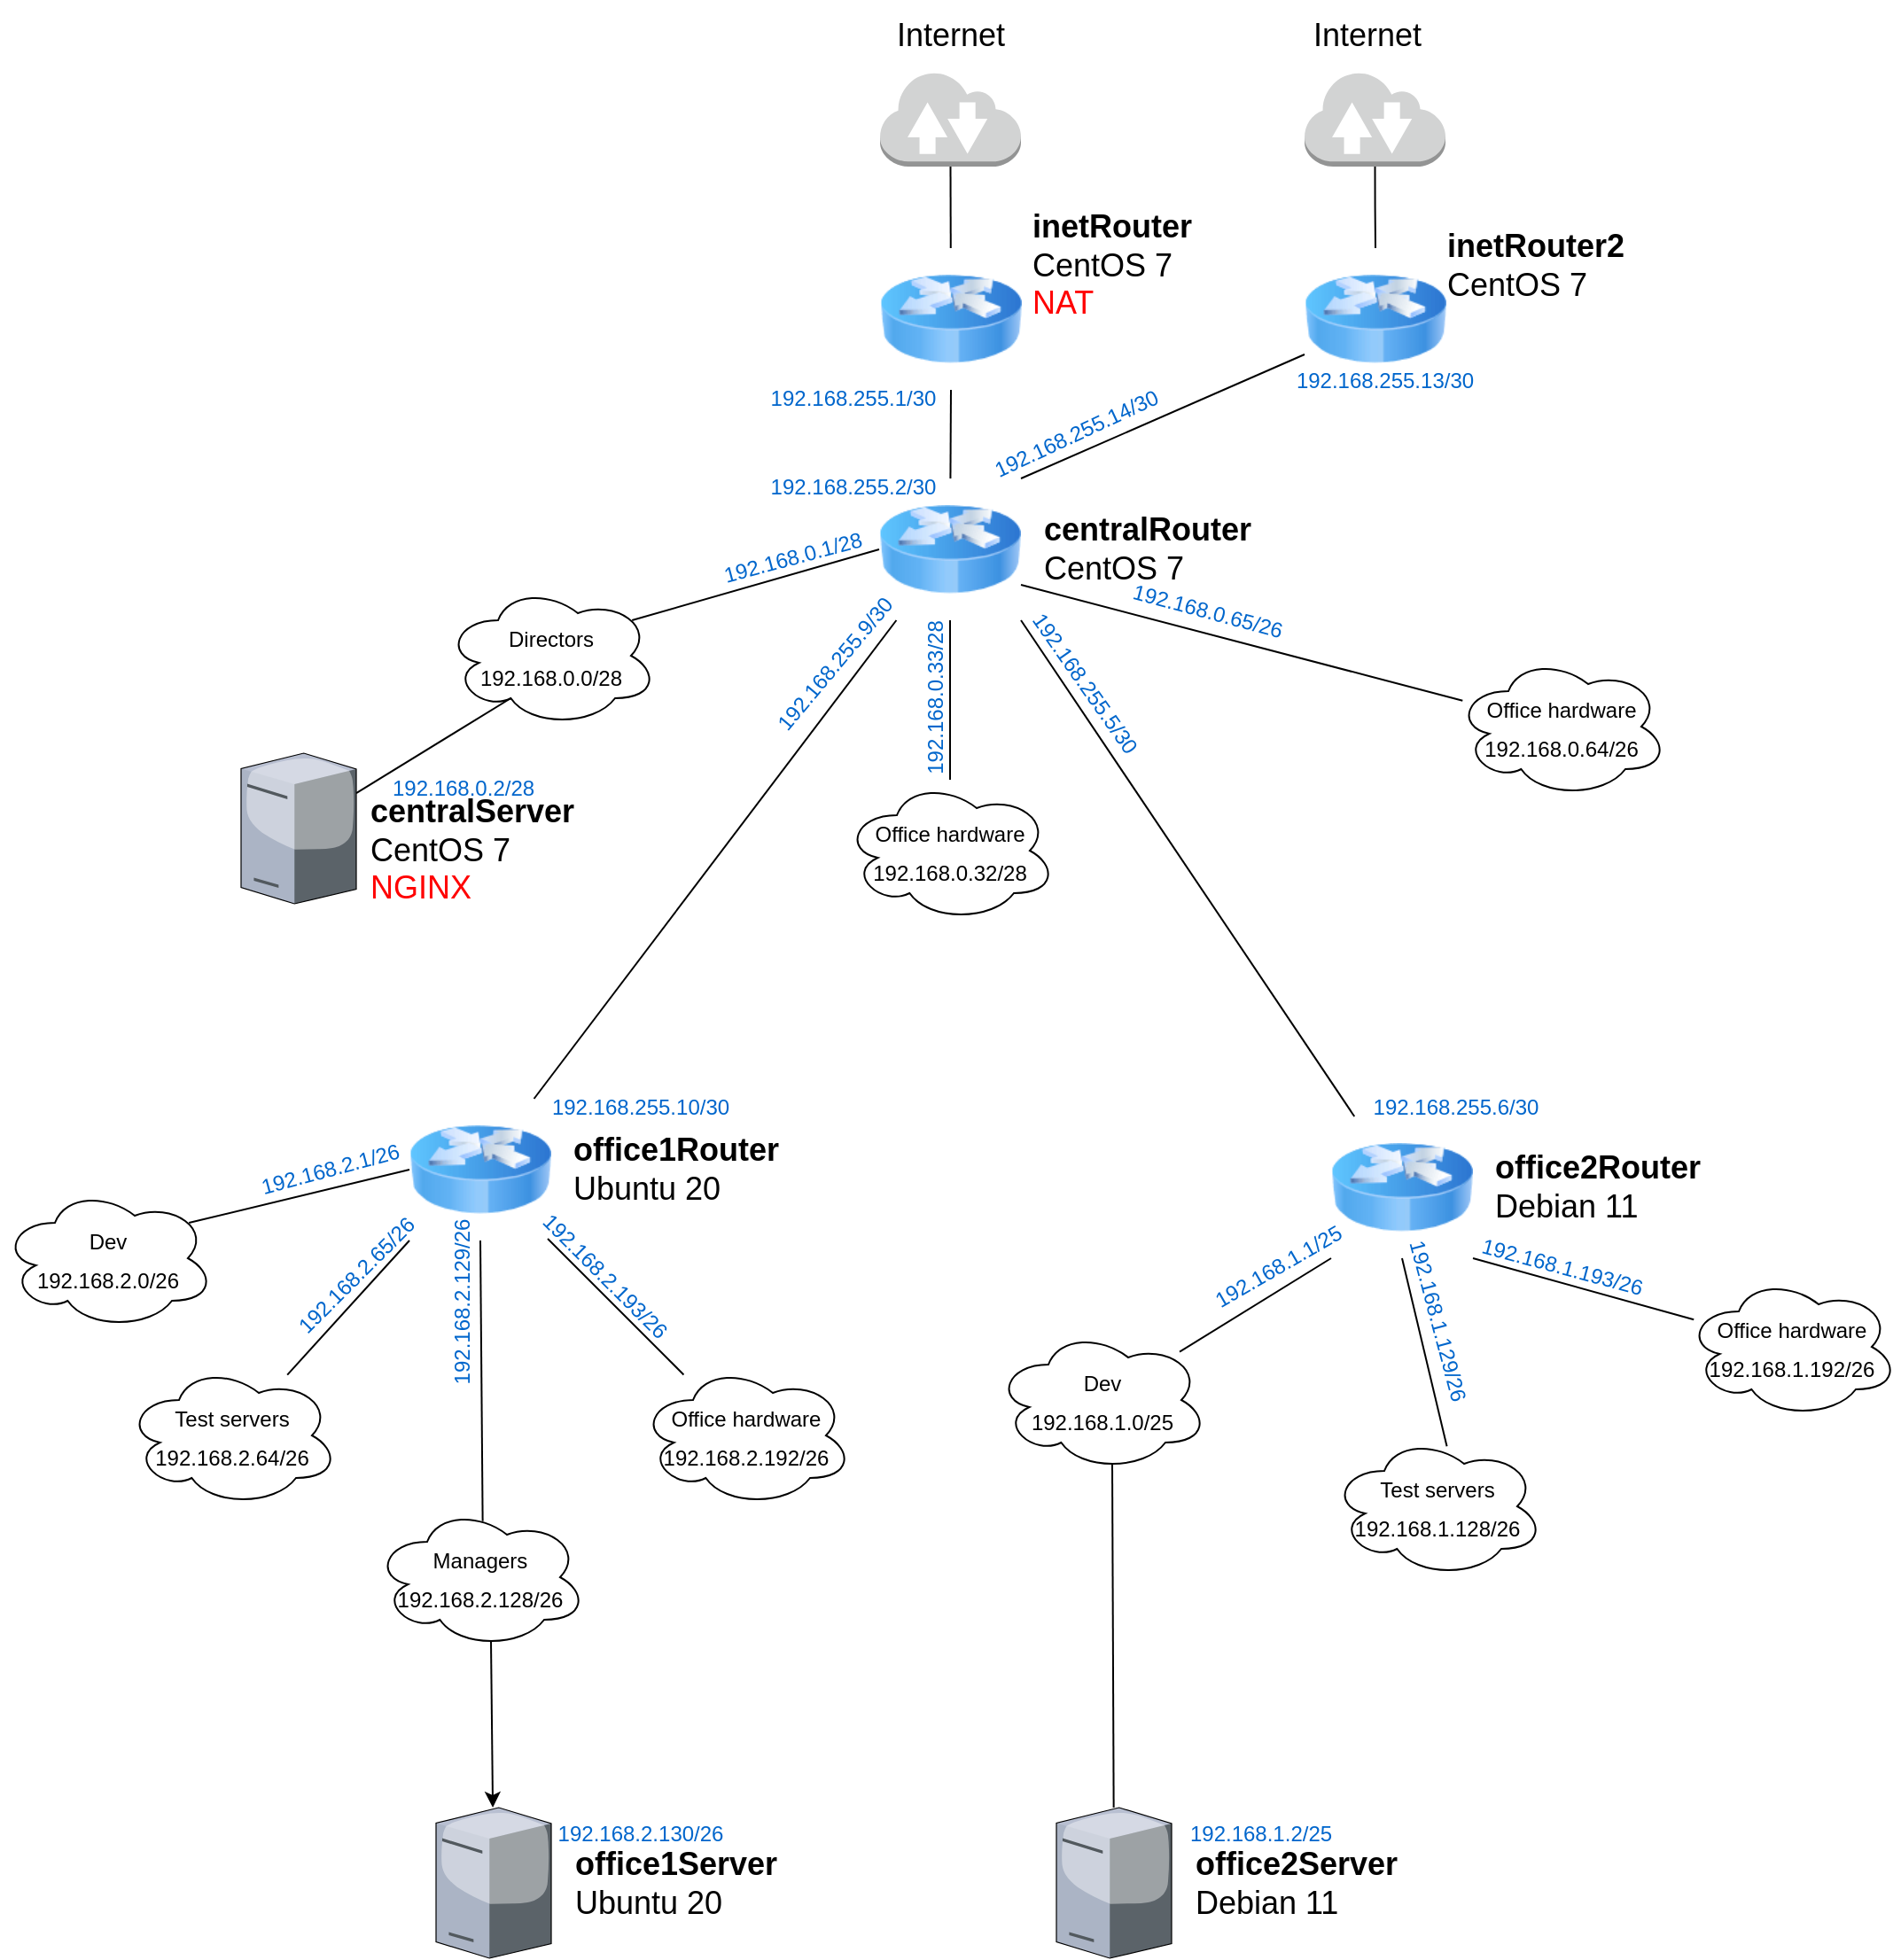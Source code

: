 <mxfile version="19.0.3" type="device"><diagram name="Page-1" id="822b0af5-4adb-64df-f703-e8dfc1f81529"><mxGraphModel dx="2275" dy="997" grid="1" gridSize="10" guides="1" tooltips="1" connect="1" arrows="1" fold="1" page="1" pageScale="1" pageWidth="1169" pageHeight="827" background="none" math="0" shadow="0"><root><mxCell id="0"/><mxCell id="1" parent="0"/><mxCell id="7HbqwWl7zdcl_qn44sWV-14" style="edgeStyle=none;rounded=0;orthogonalLoop=1;jettySize=auto;html=1;exitX=0.5;exitY=1;exitDx=0;exitDy=0;fontSize=18;fontColor=#FF0000;endArrow=none;endFill=0;" parent="1" source="7HbqwWl7zdcl_qn44sWV-1" target="7HbqwWl7zdcl_qn44sWV-4" edge="1"><mxGeometry relative="1" as="geometry"/></mxCell><mxCell id="7HbqwWl7zdcl_qn44sWV-1" value="" style="image;html=1;image=img/lib/clip_art/networking/Router_Icon_128x128.png" parent="1" vertex="1"><mxGeometry x="-634.5" y="190" width="80" height="80" as="geometry"/></mxCell><mxCell id="7HbqwWl7zdcl_qn44sWV-13" style="edgeStyle=none;rounded=0;orthogonalLoop=1;jettySize=auto;html=1;exitX=0.5;exitY=1;exitDx=0;exitDy=0;exitPerimeter=0;fontSize=18;fontColor=#FF0000;endArrow=none;endFill=0;" parent="1" source="7HbqwWl7zdcl_qn44sWV-2" target="7HbqwWl7zdcl_qn44sWV-1" edge="1"><mxGeometry relative="1" as="geometry"/></mxCell><mxCell id="7HbqwWl7zdcl_qn44sWV-2" value="" style="outlineConnect=0;dashed=0;verticalLabelPosition=bottom;verticalAlign=top;align=center;html=1;shape=mxgraph.aws3.internet_2;fillColor=#D2D3D3;gradientColor=none;" parent="1" vertex="1"><mxGeometry x="-634.5" y="90" width="79.5" height="54" as="geometry"/></mxCell><mxCell id="7HbqwWl7zdcl_qn44sWV-3" value="&lt;font style=&quot;font-size: 18px;&quot;&gt;Internet&lt;/font&gt;" style="text;html=1;resizable=0;autosize=1;align=center;verticalAlign=middle;points=[];fillColor=none;strokeColor=none;rounded=0;" parent="1" vertex="1"><mxGeometry x="-635" y="50" width="80" height="40" as="geometry"/></mxCell><mxCell id="7HbqwWl7zdcl_qn44sWV-11" style="rounded=0;orthogonalLoop=1;jettySize=auto;html=1;fontSize=18;fontColor=#FF0000;endArrow=none;endFill=0;" parent="1" source="7HbqwWl7zdcl_qn44sWV-4" target="7HbqwWl7zdcl_qn44sWV-7" edge="1"><mxGeometry relative="1" as="geometry"/></mxCell><mxCell id="7HbqwWl7zdcl_qn44sWV-12" style="edgeStyle=none;rounded=0;orthogonalLoop=1;jettySize=auto;html=1;exitX=1;exitY=1;exitDx=0;exitDy=0;fontSize=18;fontColor=#FF0000;endArrow=none;endFill=0;" parent="1" source="7HbqwWl7zdcl_qn44sWV-4" target="7HbqwWl7zdcl_qn44sWV-8" edge="1"><mxGeometry relative="1" as="geometry"/></mxCell><mxCell id="7HbqwWl7zdcl_qn44sWV-16" style="edgeStyle=none;rounded=0;orthogonalLoop=1;jettySize=auto;html=1;exitX=0;exitY=0.5;exitDx=0;exitDy=0;entryX=0.88;entryY=0.25;entryDx=0;entryDy=0;entryPerimeter=0;fontSize=12;fontColor=#000000;endArrow=none;endFill=0;" parent="1" source="7HbqwWl7zdcl_qn44sWV-4" target="7HbqwWl7zdcl_qn44sWV-15" edge="1"><mxGeometry relative="1" as="geometry"/></mxCell><mxCell id="7HbqwWl7zdcl_qn44sWV-19" style="edgeStyle=none;rounded=0;orthogonalLoop=1;jettySize=auto;html=1;exitX=1;exitY=0.75;exitDx=0;exitDy=0;fontSize=12;fontColor=#000000;endArrow=none;endFill=0;" parent="1" source="7HbqwWl7zdcl_qn44sWV-4" target="7HbqwWl7zdcl_qn44sWV-18" edge="1"><mxGeometry relative="1" as="geometry"/></mxCell><mxCell id="7HbqwWl7zdcl_qn44sWV-20" style="edgeStyle=none;rounded=0;orthogonalLoop=1;jettySize=auto;html=1;exitX=0.5;exitY=1;exitDx=0;exitDy=0;fontSize=12;fontColor=#000000;endArrow=none;endFill=0;" parent="1" source="7HbqwWl7zdcl_qn44sWV-4" target="7HbqwWl7zdcl_qn44sWV-17" edge="1"><mxGeometry relative="1" as="geometry"/></mxCell><mxCell id="6iRZDNT_S_tyVirl_dTb-6" style="edgeStyle=none;rounded=0;orthogonalLoop=1;jettySize=auto;html=1;exitX=1;exitY=0;exitDx=0;exitDy=0;entryX=0;entryY=0.75;entryDx=0;entryDy=0;endArrow=none;endFill=0;" parent="1" source="7HbqwWl7zdcl_qn44sWV-4" target="6iRZDNT_S_tyVirl_dTb-1" edge="1"><mxGeometry relative="1" as="geometry"/></mxCell><mxCell id="7HbqwWl7zdcl_qn44sWV-4" value="" style="image;html=1;image=img/lib/clip_art/networking/Router_Icon_128x128.png" parent="1" vertex="1"><mxGeometry x="-635" y="320" width="80" height="80" as="geometry"/></mxCell><mxCell id="7HbqwWl7zdcl_qn44sWV-5" value="&lt;div style=&quot;text-align: left;&quot;&gt;&lt;span style=&quot;font-size: 18px; background-color: initial;&quot;&gt;&lt;b&gt;inetRouter&lt;/b&gt;&lt;/span&gt;&lt;/div&gt;&lt;font style=&quot;font-size: 18px;&quot;&gt;&lt;div style=&quot;text-align: left;&quot;&gt;&lt;span style=&quot;background-color: initial;&quot;&gt;CentOS 7&lt;/span&gt;&lt;/div&gt;&lt;font color=&quot;#ff0000&quot;&gt;&lt;div style=&quot;text-align: left;&quot;&gt;&lt;span style=&quot;background-color: initial;&quot;&gt;NAT&lt;/span&gt;&lt;/div&gt;&lt;/font&gt;&lt;/font&gt;" style="text;html=1;resizable=0;autosize=1;align=center;verticalAlign=middle;points=[];fillColor=none;strokeColor=none;rounded=0;" parent="1" vertex="1"><mxGeometry x="-559.5" y="160" width="110" height="80" as="geometry"/></mxCell><mxCell id="7HbqwWl7zdcl_qn44sWV-6" value="&lt;div style=&quot;text-align: left;&quot;&gt;&lt;span style=&quot;font-size: 18px; background-color: initial;&quot;&gt;&lt;b&gt;centralRouter&lt;/b&gt;&lt;/span&gt;&lt;/div&gt;&lt;font style=&quot;font-size: 18px;&quot;&gt;&lt;div style=&quot;text-align: left;&quot;&gt;&lt;span style=&quot;background-color: initial;&quot;&gt;CentOS 7&lt;/span&gt;&lt;/div&gt;&lt;/font&gt;" style="text;html=1;resizable=0;autosize=1;align=center;verticalAlign=middle;points=[];fillColor=none;strokeColor=none;rounded=0;" parent="1" vertex="1"><mxGeometry x="-554.5" y="330" width="140" height="60" as="geometry"/></mxCell><mxCell id="7HbqwWl7zdcl_qn44sWV-31" style="edgeStyle=none;rounded=0;orthogonalLoop=1;jettySize=auto;html=1;exitX=0;exitY=0.5;exitDx=0;exitDy=0;entryX=0.88;entryY=0.25;entryDx=0;entryDy=0;entryPerimeter=0;fontSize=12;fontColor=#000000;endArrow=none;endFill=0;" parent="1" source="7HbqwWl7zdcl_qn44sWV-7" target="7HbqwWl7zdcl_qn44sWV-25" edge="1"><mxGeometry relative="1" as="geometry"/></mxCell><mxCell id="7HbqwWl7zdcl_qn44sWV-32" style="edgeStyle=none;rounded=0;orthogonalLoop=1;jettySize=auto;html=1;exitX=0;exitY=1;exitDx=0;exitDy=0;fontSize=12;fontColor=#000000;endArrow=none;endFill=0;" parent="1" source="7HbqwWl7zdcl_qn44sWV-7" target="7HbqwWl7zdcl_qn44sWV-26" edge="1"><mxGeometry relative="1" as="geometry"/></mxCell><mxCell id="7HbqwWl7zdcl_qn44sWV-33" style="edgeStyle=none;rounded=0;orthogonalLoop=1;jettySize=auto;html=1;exitX=0.5;exitY=1;exitDx=0;exitDy=0;entryX=0.511;entryY=0.104;entryDx=0;entryDy=0;entryPerimeter=0;fontSize=12;fontColor=#000000;endArrow=none;endFill=0;" parent="1" source="7HbqwWl7zdcl_qn44sWV-7" target="7HbqwWl7zdcl_qn44sWV-27" edge="1"><mxGeometry relative="1" as="geometry"/></mxCell><mxCell id="7HbqwWl7zdcl_qn44sWV-36" style="edgeStyle=none;rounded=0;orthogonalLoop=1;jettySize=auto;html=1;exitX=1;exitY=1;exitDx=0;exitDy=0;fontSize=12;fontColor=#000000;endArrow=none;endFill=0;" parent="1" edge="1"><mxGeometry relative="1" as="geometry"><mxPoint x="-822" y="749" as="sourcePoint"/><mxPoint x="-745.282" y="825.718" as="targetPoint"/></mxGeometry></mxCell><mxCell id="7HbqwWl7zdcl_qn44sWV-7" value="" style="image;html=1;image=img/lib/clip_art/networking/Router_Icon_128x128.png" parent="1" vertex="1"><mxGeometry x="-900" y="670" width="80" height="80" as="geometry"/></mxCell><mxCell id="7HbqwWl7zdcl_qn44sWV-43" style="edgeStyle=none;rounded=0;orthogonalLoop=1;jettySize=auto;html=1;exitX=0;exitY=1;exitDx=0;exitDy=0;fontSize=12;fontColor=#000000;endArrow=none;endFill=0;" parent="1" source="7HbqwWl7zdcl_qn44sWV-8" target="7HbqwWl7zdcl_qn44sWV-37" edge="1"><mxGeometry relative="1" as="geometry"/></mxCell><mxCell id="7HbqwWl7zdcl_qn44sWV-45" style="edgeStyle=none;rounded=0;orthogonalLoop=1;jettySize=auto;html=1;exitX=0.5;exitY=1;exitDx=0;exitDy=0;entryX=0.544;entryY=0.076;entryDx=0;entryDy=0;entryPerimeter=0;fontSize=12;fontColor=#000000;endArrow=none;endFill=0;" parent="1" edge="1"><mxGeometry relative="1" as="geometry"><mxPoint x="-340" y="760" as="sourcePoint"/><mxPoint x="-314.72" y="866.08" as="targetPoint"/></mxGeometry></mxCell><mxCell id="7HbqwWl7zdcl_qn44sWV-46" style="edgeStyle=none;rounded=0;orthogonalLoop=1;jettySize=auto;html=1;exitX=1;exitY=1;exitDx=0;exitDy=0;fontSize=12;fontColor=#000000;endArrow=none;endFill=0;" parent="1" source="7HbqwWl7zdcl_qn44sWV-8" target="7HbqwWl7zdcl_qn44sWV-39" edge="1"><mxGeometry relative="1" as="geometry"/></mxCell><mxCell id="7HbqwWl7zdcl_qn44sWV-8" value="" style="image;html=1;image=img/lib/clip_art/networking/Router_Icon_128x128.png" parent="1" vertex="1"><mxGeometry x="-380" y="680" width="80" height="80" as="geometry"/></mxCell><mxCell id="7HbqwWl7zdcl_qn44sWV-9" value="&lt;div style=&quot;text-align: left;&quot;&gt;&lt;span style=&quot;font-size: 18px;&quot;&gt;&lt;b&gt;office1Router&lt;/b&gt;&lt;/span&gt;&lt;/div&gt;&lt;div style=&quot;text-align: left;&quot;&gt;&lt;span style=&quot;font-size: 18px;&quot;&gt;Ubuntu 20&lt;/span&gt;&lt;/div&gt;" style="text;html=1;resizable=0;autosize=1;align=center;verticalAlign=middle;points=[];fillColor=none;strokeColor=none;rounded=0;" parent="1" vertex="1"><mxGeometry x="-820" y="680" width="140" height="60" as="geometry"/></mxCell><mxCell id="7HbqwWl7zdcl_qn44sWV-10" value="&lt;div style=&quot;text-align: left;&quot;&gt;&lt;span style=&quot;font-size: 18px;&quot;&gt;&lt;b&gt;office2Router&lt;/b&gt;&lt;/span&gt;&lt;/div&gt;&lt;div style=&quot;text-align: left;&quot;&gt;&lt;span style=&quot;font-size: 18px;&quot;&gt;Debian 11&lt;/span&gt;&lt;/div&gt;" style="text;html=1;resizable=0;autosize=1;align=center;verticalAlign=middle;points=[];fillColor=none;strokeColor=none;rounded=0;" parent="1" vertex="1"><mxGeometry x="-300" y="690" width="140" height="60" as="geometry"/></mxCell><mxCell id="7HbqwWl7zdcl_qn44sWV-23" style="edgeStyle=none;rounded=0;orthogonalLoop=1;jettySize=auto;html=1;exitX=0.31;exitY=0.8;exitDx=0;exitDy=0;exitPerimeter=0;fontSize=12;fontColor=#000000;endArrow=none;endFill=0;" parent="1" source="7HbqwWl7zdcl_qn44sWV-15" target="7HbqwWl7zdcl_qn44sWV-22" edge="1"><mxGeometry relative="1" as="geometry"/></mxCell><mxCell id="7HbqwWl7zdcl_qn44sWV-15" value="&lt;font color=&quot;#000000&quot; style=&quot;font-size: 12px;&quot;&gt;Directors&lt;br&gt;192.168.0.0/28&lt;/font&gt;" style="ellipse;shape=cloud;whiteSpace=wrap;html=1;fontSize=18;fontColor=#FF0000;" parent="1" vertex="1"><mxGeometry x="-880" y="380" width="120" height="80" as="geometry"/></mxCell><mxCell id="7HbqwWl7zdcl_qn44sWV-17" value="&lt;font color=&quot;#000000&quot; style=&quot;font-size: 12px;&quot;&gt;Office hardware&lt;br&gt;192.168.0.32/28&lt;/font&gt;" style="ellipse;shape=cloud;whiteSpace=wrap;html=1;fontSize=18;fontColor=#FF0000;" parent="1" vertex="1"><mxGeometry x="-655" y="490" width="120" height="80" as="geometry"/></mxCell><mxCell id="7HbqwWl7zdcl_qn44sWV-18" value="&lt;font color=&quot;#000000&quot; style=&quot;font-size: 12px;&quot;&gt;Office hardware&lt;br&gt;192.168.0.64/26&lt;/font&gt;" style="ellipse;shape=cloud;whiteSpace=wrap;html=1;fontSize=18;fontColor=#FF0000;" parent="1" vertex="1"><mxGeometry x="-310" y="420" width="120" height="80" as="geometry"/></mxCell><mxCell id="7HbqwWl7zdcl_qn44sWV-22" value="" style="verticalLabelPosition=bottom;sketch=0;aspect=fixed;html=1;verticalAlign=top;strokeColor=none;align=center;outlineConnect=0;shape=mxgraph.citrix.license_server;fontSize=12;fontColor=#000000;" parent="1" vertex="1"><mxGeometry x="-995" y="475" width="65" height="85" as="geometry"/></mxCell><mxCell id="7HbqwWl7zdcl_qn44sWV-24" value="&lt;div style=&quot;text-align: left;&quot;&gt;&lt;span style=&quot;font-size: 18px; background-color: initial;&quot;&gt;&lt;b&gt;centralServer&lt;/b&gt;&lt;/span&gt;&lt;/div&gt;&lt;div style=&quot;text-align: left;&quot;&gt;&lt;span style=&quot;font-size: 18px; background-color: initial;&quot;&gt;CentOS 7&lt;/span&gt;&lt;/div&gt;&lt;div style=&quot;text-align: left;&quot;&gt;&lt;span style=&quot;font-size: 18px;&quot;&gt;&lt;font color=&quot;#ff0000&quot;&gt;NGINX&lt;/font&gt;&lt;/span&gt;&lt;/div&gt;" style="text;html=1;resizable=0;autosize=1;align=center;verticalAlign=middle;points=[];fillColor=none;strokeColor=none;rounded=0;" parent="1" vertex="1"><mxGeometry x="-930" y="505" width="130" height="50" as="geometry"/></mxCell><mxCell id="7HbqwWl7zdcl_qn44sWV-25" value="&lt;font color=&quot;#000000&quot; style=&quot;font-size: 12px;&quot;&gt;Dev&lt;br&gt;192.168.2.0/26&lt;/font&gt;" style="ellipse;shape=cloud;whiteSpace=wrap;html=1;fontSize=18;fontColor=#FF0000;" parent="1" vertex="1"><mxGeometry x="-1130" y="720" width="120" height="80" as="geometry"/></mxCell><mxCell id="7HbqwWl7zdcl_qn44sWV-26" value="&lt;font color=&quot;#000000&quot; style=&quot;font-size: 12px;&quot;&gt;Test servers&lt;br&gt;192.168.2.64/26&lt;/font&gt;" style="ellipse;shape=cloud;whiteSpace=wrap;html=1;fontSize=18;fontColor=#FF0000;" parent="1" vertex="1"><mxGeometry x="-1060" y="820" width="120" height="80" as="geometry"/></mxCell><mxCell id="7HbqwWl7zdcl_qn44sWV-35" style="edgeStyle=none;rounded=0;orthogonalLoop=1;jettySize=auto;html=1;exitX=0.55;exitY=0.95;exitDx=0;exitDy=0;exitPerimeter=0;fontSize=12;fontColor=#000000;" parent="1" source="7HbqwWl7zdcl_qn44sWV-27" target="7HbqwWl7zdcl_qn44sWV-29" edge="1"><mxGeometry relative="1" as="geometry"/></mxCell><mxCell id="7HbqwWl7zdcl_qn44sWV-27" value="&lt;font color=&quot;#000000&quot; style=&quot;font-size: 12px;&quot;&gt;Managers&lt;br&gt;192.168.2.128/26&lt;/font&gt;" style="ellipse;shape=cloud;whiteSpace=wrap;html=1;fontSize=18;fontColor=#FF0000;" parent="1" vertex="1"><mxGeometry x="-920" y="900" width="120" height="80" as="geometry"/></mxCell><mxCell id="7HbqwWl7zdcl_qn44sWV-28" value="&lt;font color=&quot;#000000&quot; style=&quot;font-size: 12px;&quot;&gt;Office hardware&lt;br&gt;192.168.2.192/26&lt;/font&gt;" style="ellipse;shape=cloud;whiteSpace=wrap;html=1;fontSize=18;fontColor=#FF0000;" parent="1" vertex="1"><mxGeometry x="-770" y="820" width="120" height="80" as="geometry"/></mxCell><mxCell id="7HbqwWl7zdcl_qn44sWV-29" value="" style="verticalLabelPosition=bottom;sketch=0;aspect=fixed;html=1;verticalAlign=top;strokeColor=none;align=center;outlineConnect=0;shape=mxgraph.citrix.license_server;fontSize=12;fontColor=#000000;" parent="1" vertex="1"><mxGeometry x="-885" y="1070" width="65" height="85" as="geometry"/></mxCell><mxCell id="7HbqwWl7zdcl_qn44sWV-30" value="&lt;div style=&quot;text-align: left;&quot;&gt;&lt;span style=&quot;font-size: 18px; background-color: initial;&quot;&gt;&lt;b&gt;office1Server&lt;/b&gt;&lt;/span&gt;&lt;/div&gt;&lt;div style=&quot;text-align: left;&quot;&gt;&lt;span style=&quot;font-size: 18px; background-color: initial;&quot;&gt;Ubuntu 20&lt;/span&gt;&lt;/div&gt;" style="text;html=1;resizable=0;autosize=1;align=center;verticalAlign=middle;points=[];fillColor=none;strokeColor=none;rounded=0;" parent="1" vertex="1"><mxGeometry x="-820" y="1082.5" width="140" height="60" as="geometry"/></mxCell><mxCell id="7HbqwWl7zdcl_qn44sWV-42" style="edgeStyle=none;rounded=0;orthogonalLoop=1;jettySize=auto;html=1;exitX=0.55;exitY=0.95;exitDx=0;exitDy=0;exitPerimeter=0;fontSize=12;fontColor=#000000;endArrow=none;endFill=0;" parent="1" source="7HbqwWl7zdcl_qn44sWV-37" target="7HbqwWl7zdcl_qn44sWV-40" edge="1"><mxGeometry relative="1" as="geometry"/></mxCell><mxCell id="7HbqwWl7zdcl_qn44sWV-37" value="&lt;font color=&quot;#000000&quot; style=&quot;font-size: 12px;&quot;&gt;Dev&lt;br&gt;192.168.1.0/25&lt;/font&gt;" style="ellipse;shape=cloud;whiteSpace=wrap;html=1;fontSize=18;fontColor=#FF0000;" parent="1" vertex="1"><mxGeometry x="-569.5" y="800" width="120" height="80" as="geometry"/></mxCell><mxCell id="7HbqwWl7zdcl_qn44sWV-38" value="&lt;font color=&quot;#000000&quot; style=&quot;font-size: 12px;&quot;&gt;Test servers&lt;br&gt;192.168.1.128/26&lt;/font&gt;" style="ellipse;shape=cloud;whiteSpace=wrap;html=1;fontSize=18;fontColor=#FF0000;" parent="1" vertex="1"><mxGeometry x="-380" y="860" width="120" height="80" as="geometry"/></mxCell><mxCell id="7HbqwWl7zdcl_qn44sWV-39" value="&lt;font color=&quot;#000000&quot; style=&quot;font-size: 12px;&quot;&gt;Office hardware&lt;br&gt;192.168.1.192/26&lt;/font&gt;" style="ellipse;shape=cloud;whiteSpace=wrap;html=1;fontSize=18;fontColor=#FF0000;" parent="1" vertex="1"><mxGeometry x="-180" y="770" width="120" height="80" as="geometry"/></mxCell><mxCell id="7HbqwWl7zdcl_qn44sWV-40" value="" style="verticalLabelPosition=bottom;sketch=0;aspect=fixed;html=1;verticalAlign=top;strokeColor=none;align=center;outlineConnect=0;shape=mxgraph.citrix.license_server;fontSize=12;fontColor=#000000;" parent="1" vertex="1"><mxGeometry x="-535" y="1070" width="65" height="85" as="geometry"/></mxCell><mxCell id="7HbqwWl7zdcl_qn44sWV-41" value="&lt;div style=&quot;text-align: left;&quot;&gt;&lt;span style=&quot;font-size: 18px; background-color: initial;&quot;&gt;&lt;b&gt;office2Server&lt;/b&gt;&lt;/span&gt;&lt;/div&gt;&lt;div style=&quot;text-align: left;&quot;&gt;&lt;span style=&quot;font-size: 18px; background-color: initial;&quot;&gt;Debian 11&lt;/span&gt;&lt;/div&gt;" style="text;html=1;resizable=0;autosize=1;align=center;verticalAlign=middle;points=[];fillColor=none;strokeColor=none;rounded=0;" parent="1" vertex="1"><mxGeometry x="-470" y="1082.5" width="140" height="60" as="geometry"/></mxCell><mxCell id="7HbqwWl7zdcl_qn44sWV-47" value="&lt;font color=&quot;#0066cc&quot;&gt;192.168.255.1/30&lt;/font&gt;" style="text;html=1;resizable=0;autosize=1;align=center;verticalAlign=middle;points=[];fillColor=none;strokeColor=none;rounded=0;fontSize=12;fontColor=#000000;" parent="1" vertex="1"><mxGeometry x="-710" y="260" width="120" height="30" as="geometry"/></mxCell><mxCell id="7HbqwWl7zdcl_qn44sWV-48" value="&lt;font color=&quot;#0066cc&quot;&gt;192.168.255.2/30&lt;/font&gt;" style="text;html=1;resizable=0;autosize=1;align=center;verticalAlign=middle;points=[];fillColor=none;strokeColor=none;rounded=0;fontSize=12;fontColor=#000000;" parent="1" vertex="1"><mxGeometry x="-710" y="310" width="120" height="30" as="geometry"/></mxCell><mxCell id="7HbqwWl7zdcl_qn44sWV-49" value="&lt;font color=&quot;#0066cc&quot;&gt;192.168.0.1/28&lt;/font&gt;" style="text;html=1;resizable=0;autosize=1;align=center;verticalAlign=middle;points=[];fillColor=none;strokeColor=none;rounded=0;fontSize=12;fontColor=#000000;rotation=-15;" parent="1" vertex="1"><mxGeometry x="-734.5" y="350" width="100" height="30" as="geometry"/></mxCell><mxCell id="7HbqwWl7zdcl_qn44sWV-50" value="&lt;font color=&quot;#0066cc&quot;&gt;192.168.0.2/28&lt;/font&gt;" style="text;html=1;resizable=0;autosize=1;align=center;verticalAlign=middle;points=[];fillColor=none;strokeColor=none;rounded=0;fontSize=12;fontColor=#000000;rotation=0;" parent="1" vertex="1"><mxGeometry x="-920" y="480" width="100" height="30" as="geometry"/></mxCell><mxCell id="7HbqwWl7zdcl_qn44sWV-51" value="&lt;font color=&quot;#0066cc&quot;&gt;192.168.255.9/30&lt;/font&gt;" style="text;html=1;resizable=0;autosize=1;align=center;verticalAlign=middle;points=[];fillColor=none;strokeColor=none;rounded=0;fontSize=12;fontColor=#000000;rotation=-50;" parent="1" vertex="1"><mxGeometry x="-720" y="410" width="120" height="30" as="geometry"/></mxCell><mxCell id="7HbqwWl7zdcl_qn44sWV-52" value="&lt;font color=&quot;#0066cc&quot;&gt;192.168.0.33/28&lt;/font&gt;" style="text;html=1;resizable=0;autosize=1;align=center;verticalAlign=middle;points=[];fillColor=none;strokeColor=none;rounded=0;fontSize=12;fontColor=#000000;rotation=-90;" parent="1" vertex="1"><mxGeometry x="-658" y="429" width="110" height="30" as="geometry"/></mxCell><mxCell id="7HbqwWl7zdcl_qn44sWV-53" value="&lt;font color=&quot;#0066cc&quot;&gt;192.168.0.65/26&lt;/font&gt;" style="text;html=1;resizable=0;autosize=1;align=center;verticalAlign=middle;points=[];fillColor=none;strokeColor=none;rounded=0;fontSize=12;fontColor=#000000;rotation=15;" parent="1" vertex="1"><mxGeometry x="-505" y="380" width="110" height="30" as="geometry"/></mxCell><mxCell id="7HbqwWl7zdcl_qn44sWV-54" value="&lt;font color=&quot;#0066cc&quot;&gt;192.168.255.5/30&lt;/font&gt;" style="text;html=1;resizable=0;autosize=1;align=center;verticalAlign=middle;points=[];fillColor=none;strokeColor=none;rounded=0;fontSize=12;fontColor=#000000;rotation=55;" parent="1" vertex="1"><mxGeometry x="-579.5" y="420" width="120" height="30" as="geometry"/></mxCell><mxCell id="7HbqwWl7zdcl_qn44sWV-55" value="&lt;font color=&quot;#0066cc&quot;&gt;192.168.255.10/30&lt;/font&gt;" style="text;html=1;resizable=0;autosize=1;align=center;verticalAlign=middle;points=[];fillColor=none;strokeColor=none;rounded=0;fontSize=12;fontColor=#000000;rotation=0;" parent="1" vertex="1"><mxGeometry x="-830" y="660" width="120" height="30" as="geometry"/></mxCell><mxCell id="7HbqwWl7zdcl_qn44sWV-56" value="&lt;font color=&quot;#0066cc&quot;&gt;192.168.2.130/26&lt;br&gt;&lt;/font&gt;" style="text;html=1;resizable=0;autosize=1;align=center;verticalAlign=middle;points=[];fillColor=none;strokeColor=none;rounded=0;fontSize=12;fontColor=#000000;rotation=0;" parent="1" vertex="1"><mxGeometry x="-830" y="1070" width="120" height="30" as="geometry"/></mxCell><mxCell id="7HbqwWl7zdcl_qn44sWV-57" value="&lt;font color=&quot;#0066cc&quot;&gt;192.168.1.2/25&lt;/font&gt;" style="text;html=1;resizable=0;autosize=1;align=center;verticalAlign=middle;points=[];fillColor=none;strokeColor=none;rounded=0;fontSize=12;fontColor=#000000;rotation=0;" parent="1" vertex="1"><mxGeometry x="-470" y="1070" width="100" height="30" as="geometry"/></mxCell><mxCell id="7HbqwWl7zdcl_qn44sWV-58" value="&lt;font color=&quot;#0066cc&quot;&gt;192.168.2.1/26&lt;/font&gt;" style="text;html=1;resizable=0;autosize=1;align=center;verticalAlign=middle;points=[];fillColor=none;strokeColor=none;rounded=0;fontSize=12;fontColor=#000000;rotation=-15;" parent="1" vertex="1"><mxGeometry x="-995" y="695" width="100" height="30" as="geometry"/></mxCell><mxCell id="7HbqwWl7zdcl_qn44sWV-59" value="&lt;font color=&quot;#0066cc&quot;&gt;192.168.2.65/26&lt;/font&gt;" style="text;html=1;resizable=0;autosize=1;align=center;verticalAlign=middle;points=[];fillColor=none;strokeColor=none;rounded=0;fontSize=12;fontColor=#000000;rotation=-45;" parent="1" vertex="1"><mxGeometry x="-985" y="755" width="110" height="30" as="geometry"/></mxCell><mxCell id="7HbqwWl7zdcl_qn44sWV-60" value="&lt;font color=&quot;#0066cc&quot;&gt;192.168.2.129/26&lt;/font&gt;" style="text;html=1;resizable=0;autosize=1;align=center;verticalAlign=middle;points=[];fillColor=none;strokeColor=none;rounded=0;fontSize=12;fontColor=#000000;rotation=-90;" parent="1" vertex="1"><mxGeometry x="-930" y="770" width="120" height="30" as="geometry"/></mxCell><mxCell id="7HbqwWl7zdcl_qn44sWV-61" value="&lt;font color=&quot;#0066cc&quot;&gt;192.168.2.193/26&lt;/font&gt;" style="text;html=1;resizable=0;autosize=1;align=center;verticalAlign=middle;points=[];fillColor=none;strokeColor=none;rounded=0;fontSize=12;fontColor=#000000;rotation=45;" parent="1" vertex="1"><mxGeometry x="-850" y="755" width="120" height="30" as="geometry"/></mxCell><mxCell id="7HbqwWl7zdcl_qn44sWV-63" value="&lt;font color=&quot;#0066cc&quot;&gt;192.168.255.6/30&lt;/font&gt;" style="text;html=1;resizable=0;autosize=1;align=center;verticalAlign=middle;points=[];fillColor=none;strokeColor=none;rounded=0;fontSize=12;fontColor=#000000;rotation=0;" parent="1" vertex="1"><mxGeometry x="-370" y="660" width="120" height="30" as="geometry"/></mxCell><mxCell id="7HbqwWl7zdcl_qn44sWV-64" value="&lt;font color=&quot;#0066cc&quot;&gt;192.168.1.1/25&lt;/font&gt;" style="text;html=1;resizable=0;autosize=1;align=center;verticalAlign=middle;points=[];fillColor=none;strokeColor=none;rounded=0;fontSize=12;fontColor=#000000;rotation=-30;" parent="1" vertex="1"><mxGeometry x="-460" y="750" width="100" height="30" as="geometry"/></mxCell><mxCell id="7HbqwWl7zdcl_qn44sWV-65" value="&lt;font color=&quot;#0066cc&quot;&gt;192.168.1.129/26&lt;/font&gt;" style="text;html=1;resizable=0;autosize=1;align=center;verticalAlign=middle;points=[];fillColor=none;strokeColor=none;rounded=0;fontSize=12;fontColor=#000000;rotation=75;" parent="1" vertex="1"><mxGeometry x="-380" y="780" width="120" height="30" as="geometry"/></mxCell><mxCell id="7HbqwWl7zdcl_qn44sWV-66" value="&lt;font color=&quot;#0066cc&quot;&gt;192.168.1.193/26&lt;/font&gt;" style="text;html=1;resizable=0;autosize=1;align=center;verticalAlign=middle;points=[];fillColor=none;strokeColor=none;rounded=0;fontSize=12;fontColor=#000000;rotation=15;" parent="1" vertex="1"><mxGeometry x="-310" y="750" width="120" height="30" as="geometry"/></mxCell><mxCell id="6iRZDNT_S_tyVirl_dTb-1" value="" style="image;html=1;image=img/lib/clip_art/networking/Router_Icon_128x128.png" parent="1" vertex="1"><mxGeometry x="-395" y="190" width="80" height="80" as="geometry"/></mxCell><mxCell id="6iRZDNT_S_tyVirl_dTb-4" style="edgeStyle=orthogonalEdgeStyle;rounded=0;orthogonalLoop=1;jettySize=auto;html=1;exitX=0.5;exitY=1;exitDx=0;exitDy=0;exitPerimeter=0;endArrow=none;endFill=0;" parent="1" source="6iRZDNT_S_tyVirl_dTb-2" target="6iRZDNT_S_tyVirl_dTb-1" edge="1"><mxGeometry relative="1" as="geometry"/></mxCell><mxCell id="6iRZDNT_S_tyVirl_dTb-2" value="" style="outlineConnect=0;dashed=0;verticalLabelPosition=bottom;verticalAlign=top;align=center;html=1;shape=mxgraph.aws3.internet_2;fillColor=#D2D3D3;gradientColor=none;" parent="1" vertex="1"><mxGeometry x="-395" y="90" width="79.5" height="54" as="geometry"/></mxCell><mxCell id="6iRZDNT_S_tyVirl_dTb-3" value="&lt;font style=&quot;font-size: 18px;&quot;&gt;Internet&lt;/font&gt;" style="text;html=1;resizable=0;autosize=1;align=center;verticalAlign=middle;points=[];fillColor=none;strokeColor=none;rounded=0;" parent="1" vertex="1"><mxGeometry x="-400" y="50" width="80" height="40" as="geometry"/></mxCell><mxCell id="6iRZDNT_S_tyVirl_dTb-5" value="&lt;div style=&quot;text-align: left;&quot;&gt;&lt;span style=&quot;font-size: 18px; background-color: initial;&quot;&gt;&lt;b&gt;inetRouter2&lt;/b&gt;&lt;/span&gt;&lt;/div&gt;&lt;font style=&quot;font-size: 18px;&quot;&gt;&lt;div style=&quot;text-align: left;&quot;&gt;&lt;span style=&quot;background-color: initial;&quot;&gt;CentOS 7&lt;/span&gt;&lt;/div&gt;&lt;/font&gt;" style="text;html=1;resizable=0;autosize=1;align=center;verticalAlign=middle;points=[];fillColor=none;strokeColor=none;rounded=0;" parent="1" vertex="1"><mxGeometry x="-325" y="170" width="120" height="60" as="geometry"/></mxCell><mxCell id="6iRZDNT_S_tyVirl_dTb-7" value="&lt;font color=&quot;#0066cc&quot;&gt;192.168.255.13/30&lt;/font&gt;" style="text;html=1;resizable=0;autosize=1;align=center;verticalAlign=middle;points=[];fillColor=none;strokeColor=none;rounded=0;fontSize=12;fontColor=#000000;" parent="1" vertex="1"><mxGeometry x="-410" y="250" width="120" height="30" as="geometry"/></mxCell><mxCell id="6iRZDNT_S_tyVirl_dTb-8" value="&lt;font color=&quot;#0066cc&quot;&gt;192.168.255.14/30&lt;/font&gt;" style="text;html=1;resizable=0;autosize=1;align=center;verticalAlign=middle;points=[];fillColor=none;strokeColor=none;rounded=0;fontSize=12;fontColor=#000000;rotation=-25;" parent="1" vertex="1"><mxGeometry x="-584" y="280" width="120" height="30" as="geometry"/></mxCell></root></mxGraphModel></diagram></mxfile>